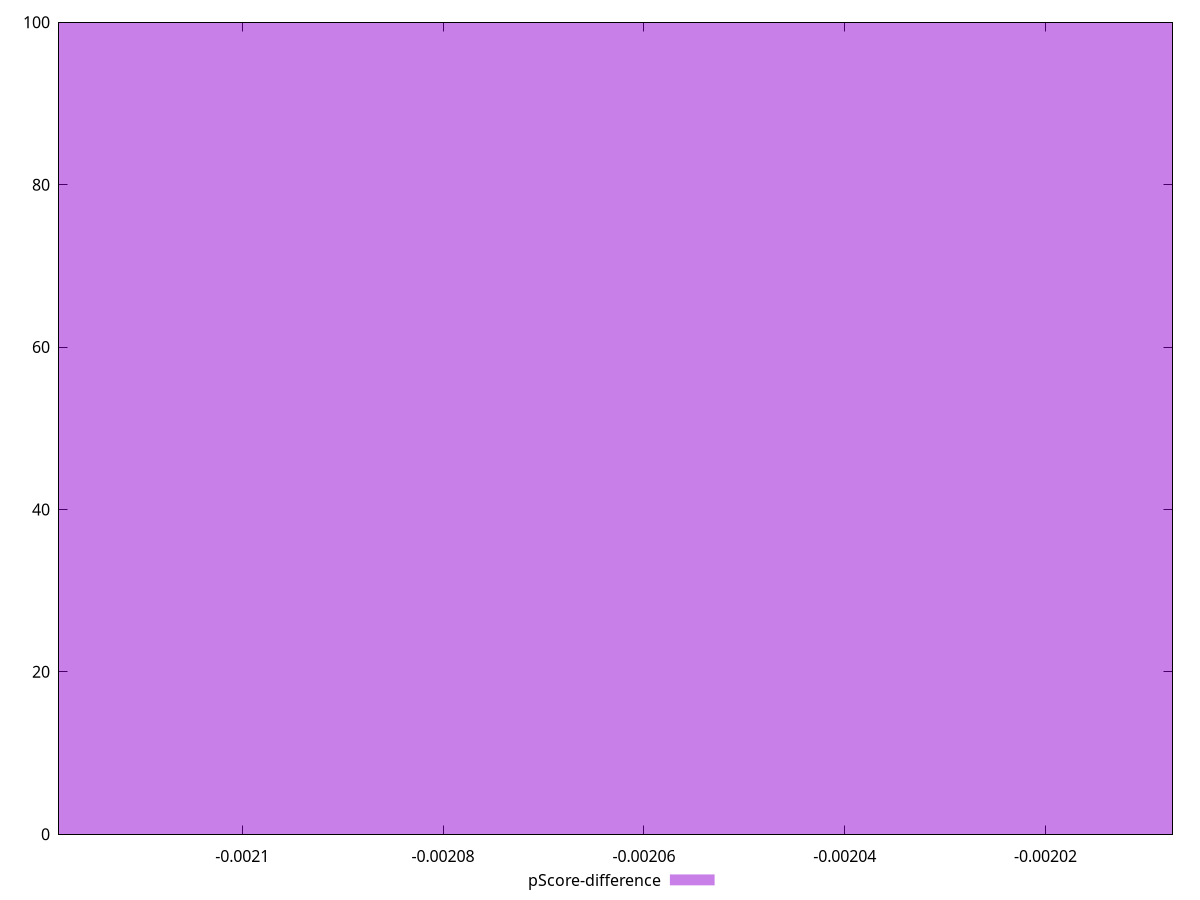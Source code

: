 reset

$pScoreDifference <<EOF
0 100
EOF

set key outside below
set boxwidth 0.1
set xrange [-0.002118261462144555:-0.0020073424122709627]
set yrange [0:100]
set trange [0:100]
set style fill transparent solid 0.5 noborder
set terminal svg size 640, 490 enhanced background rgb 'white'
set output "reprap/dom-size/samples/pages+cached/pScore-difference/histogram.svg"

plot $pScoreDifference title "pScore-difference" with boxes

reset
